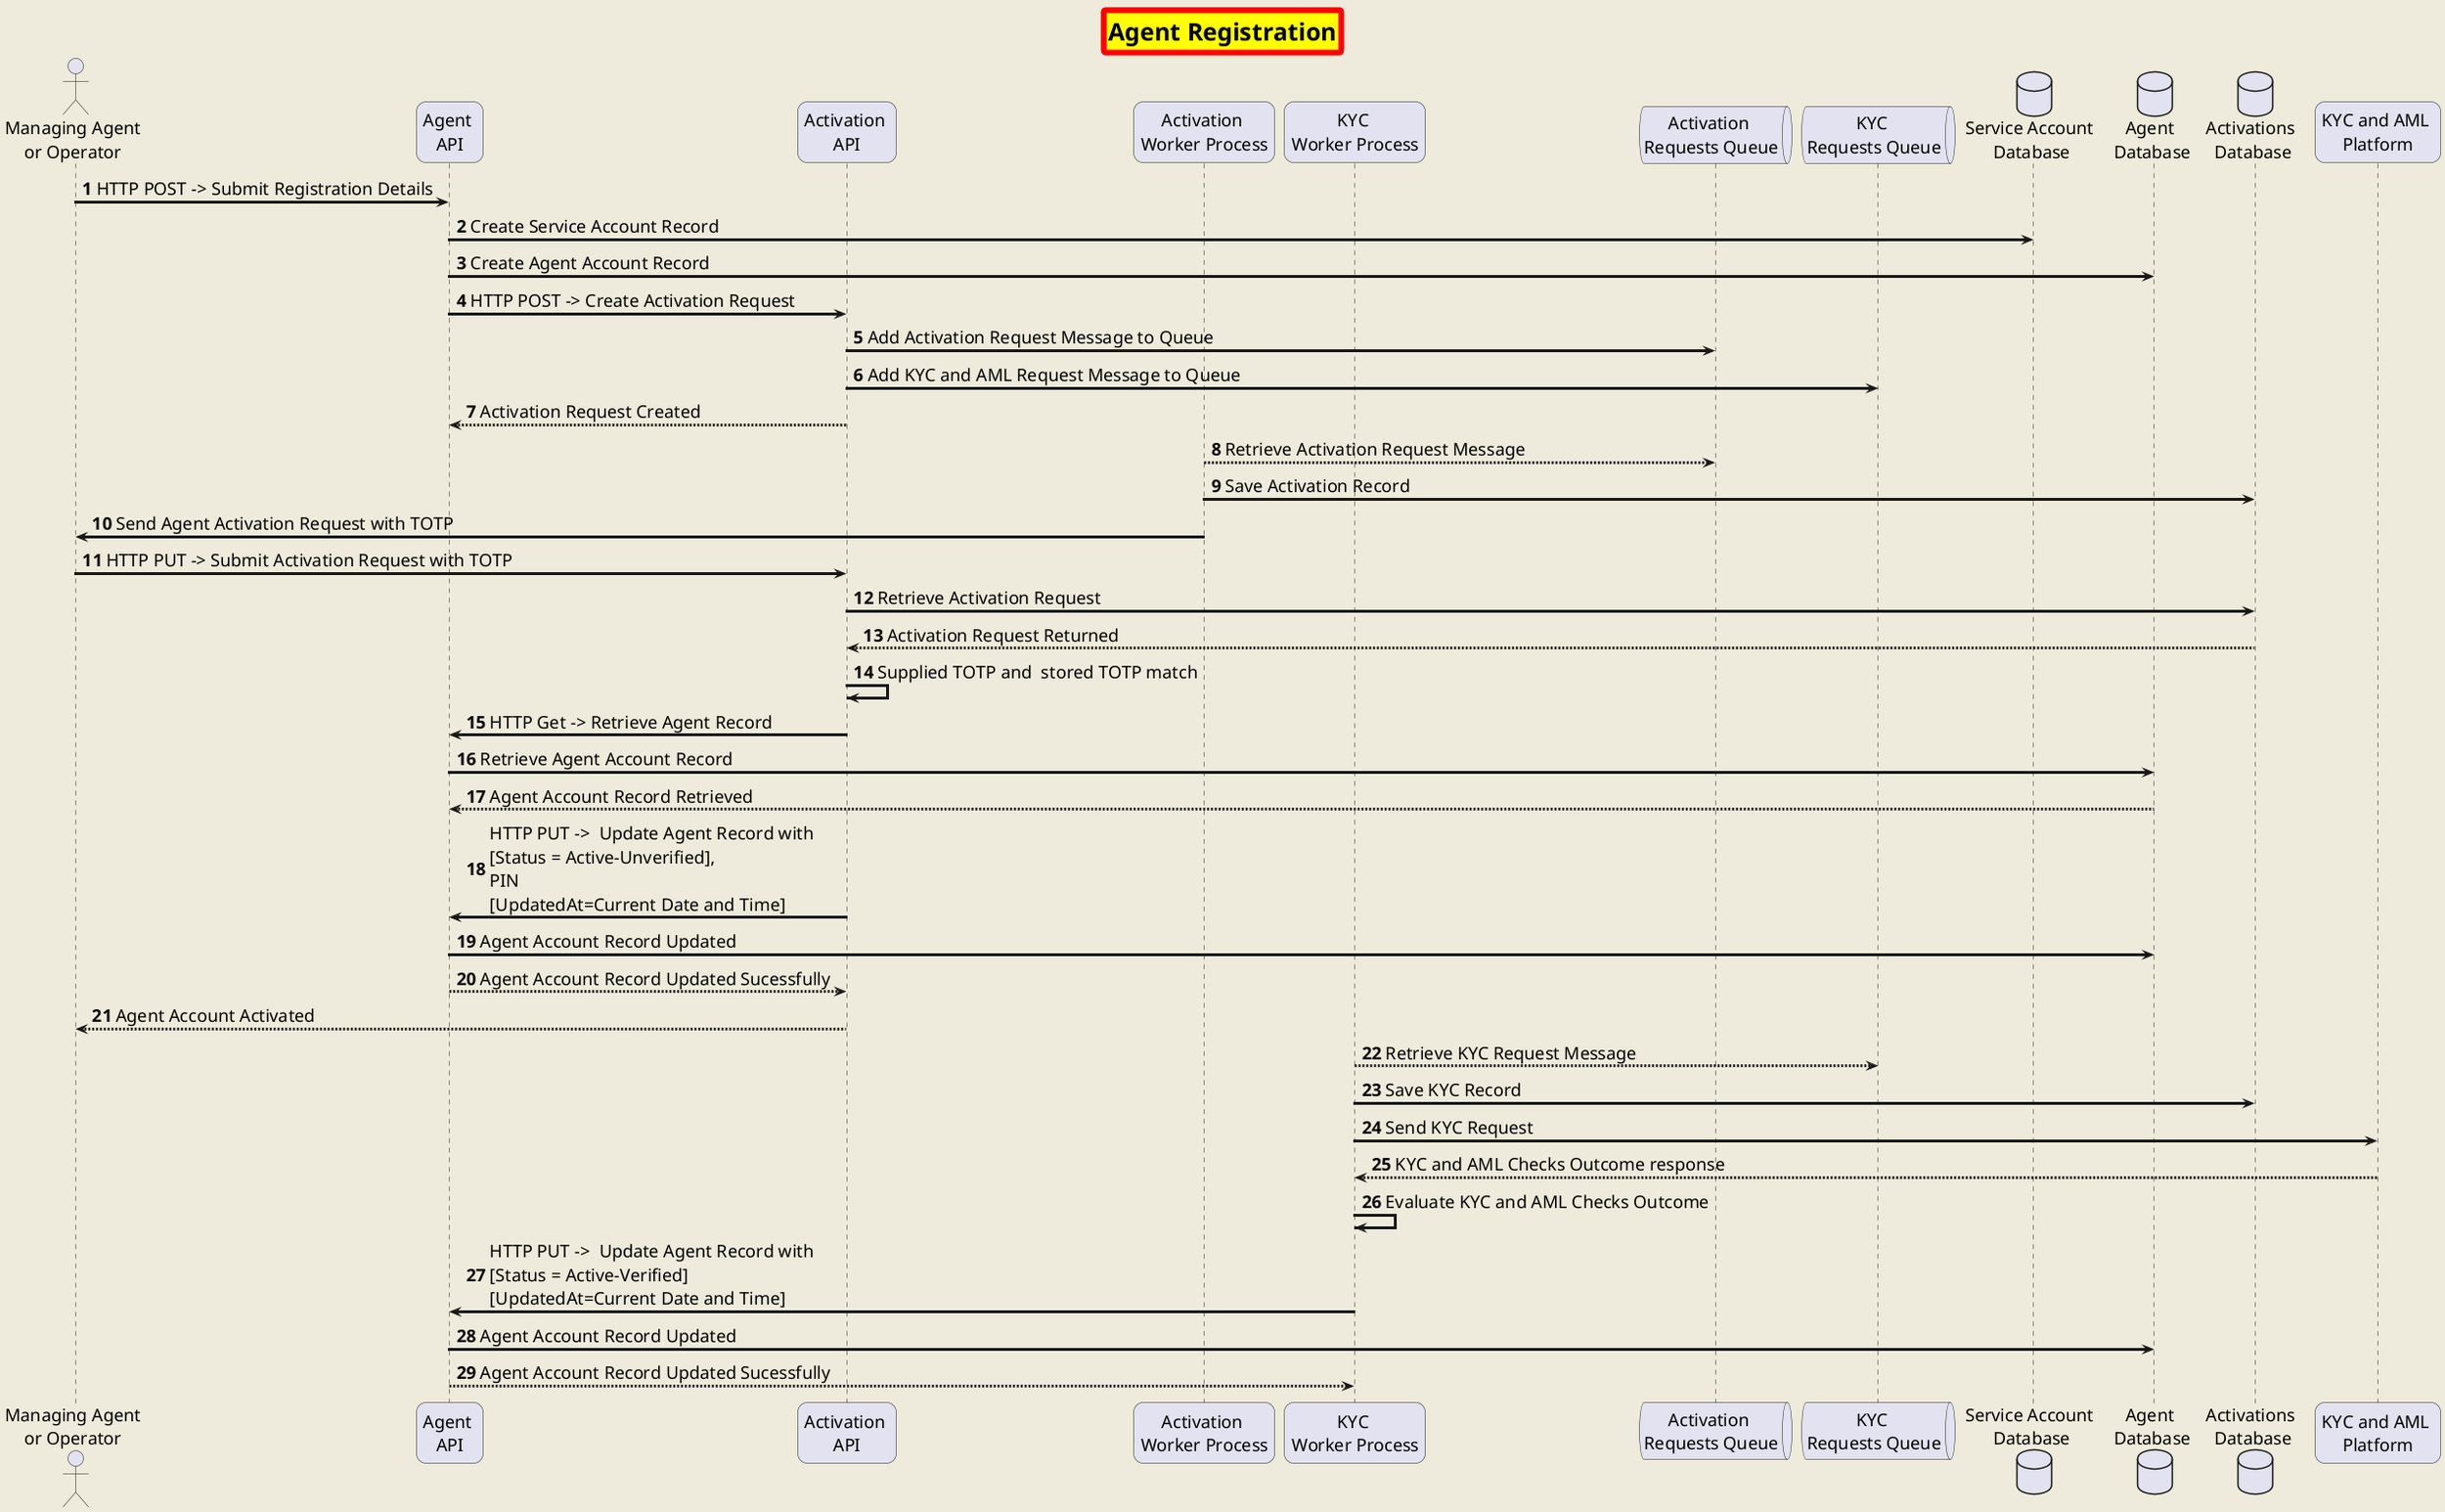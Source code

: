 @startuml Agent Registration 
title Agent Registration

skinparam backgroundColor #EEEBDC
skinparam RoundCorner 20
skinparam TitleBackgroundColor yellow
skinparam TitleBorderColor red
skinparam TitleBorderThickness 6
skinparam TitleBorderRoundCorner 5
skinparam TitleFontName Graphik
skinparam TitleFontSize 25
skinparam ParticipantFontSize 18
skinparam QueueFontSize 18
skinparam DatabaseFontSize 18
skinparam ActorFontSize 18
skinparam ActorFontName Graphik
skinparam ParticipantFontName Graphik
skinparam QueueFontName Graphik
skinparam DatabaseFontName Graphik
skinparam ArrowFontName Graphik
skinparam ArrowFontSize 18
skinparam ArrowFontSize 18
skinparam NoteFontName Graphik
skinparam NoteFontSize 18
skinparam ArrowThickness 3

autonumber



actor contact as "Managing Agent\nor Operator"
participant sub  as "Agent \nAPI"
participant act  as "Activation \nAPI"
participant actp  as "Activation \nWorker Process"
participant kycp  as "KYC \nWorker Process"
queue actq  as "Activation \nRequests Queue"
queue kycq  as "KYC \nRequests Queue"
database servd as "Service Account \nDatabase"
database subd as "Agent \nDatabase"
database actd as "Activations \nDatabase"
participant kyc  as "KYC and AML \nPlatform"



contact -> sub: HTTP POST -> Submit Registration Details 
sub -> servd: Create Service Account Record
sub -> subd: Create Agent Account Record
sub -> act: HTTP POST -> Create Activation Request
act -> actq: Add Activation Request Message to Queue
act -> kycq: Add KYC and AML Request Message to Queue
act --> sub : Activation Request Created
actp --> actq : Retrieve Activation Request Message
actp -> actd : Save Activation Record
actp -> contact : Send Agent Activation Request with TOTP
contact -> act : HTTP PUT -> Submit Activation Request with TOTP
act -> actd : Retrieve Activation Request
actd --> act : Activation Request Returned
act-> act:  Supplied TOTP and  stored TOTP match
act -> sub : HTTP Get -> Retrieve Agent Record
sub -> subd: Retrieve Agent Account Record
subd --> sub: Agent Account Record Retrieved
act -> sub : HTTP PUT ->  Update Agent Record with \n[Status = Active-Unverified], \nPIN \n[UpdatedAt=Current Date and Time]
' act -> sub: Update Agent Record
sub -> subd: Agent Account Record Updated
sub --> act: Agent Account Record Updated Sucessfully
act --> contact: Agent Account Activated
kycp --> kycq : Retrieve KYC Request Message
kycp -> actd : Save KYC Record
kycp -> kyc : Send KYC Request
kyc --> kycp : KYC and AML Checks Outcome response
kycp -> kycp : Evaluate KYC and AML Checks Outcome
kycp -> sub : HTTP PUT ->  Update Agent Record with \n[Status = Active-Verified]\n[UpdatedAt=Current Date and Time]
sub -> subd: Agent Account Record Updated
sub --> kycp: Agent Account Record Updated Sucessfully
@enduml
